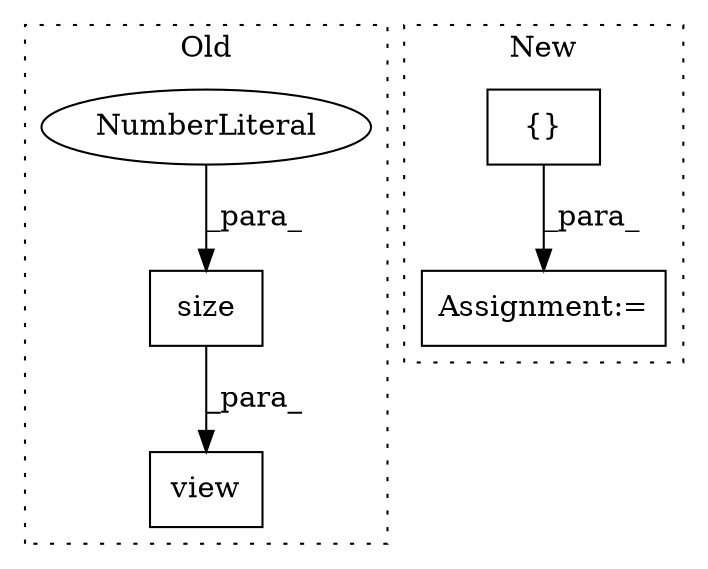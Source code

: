 digraph G {
subgraph cluster0 {
1 [label="size" a="32" s="5220,5226" l="5,1" shape="box"];
3 [label="NumberLiteral" a="34" s="5225" l="1" shape="ellipse"];
5 [label="view" a="32" s="5199,5241" l="5,1" shape="box"];
label = "Old";
style="dotted";
}
subgraph cluster1 {
2 [label="{}" a="4" s="5156,5218" l="1,1" shape="box"];
4 [label="Assignment:=" a="7" s="5136" l="1" shape="box"];
label = "New";
style="dotted";
}
1 -> 5 [label="_para_"];
2 -> 4 [label="_para_"];
3 -> 1 [label="_para_"];
}